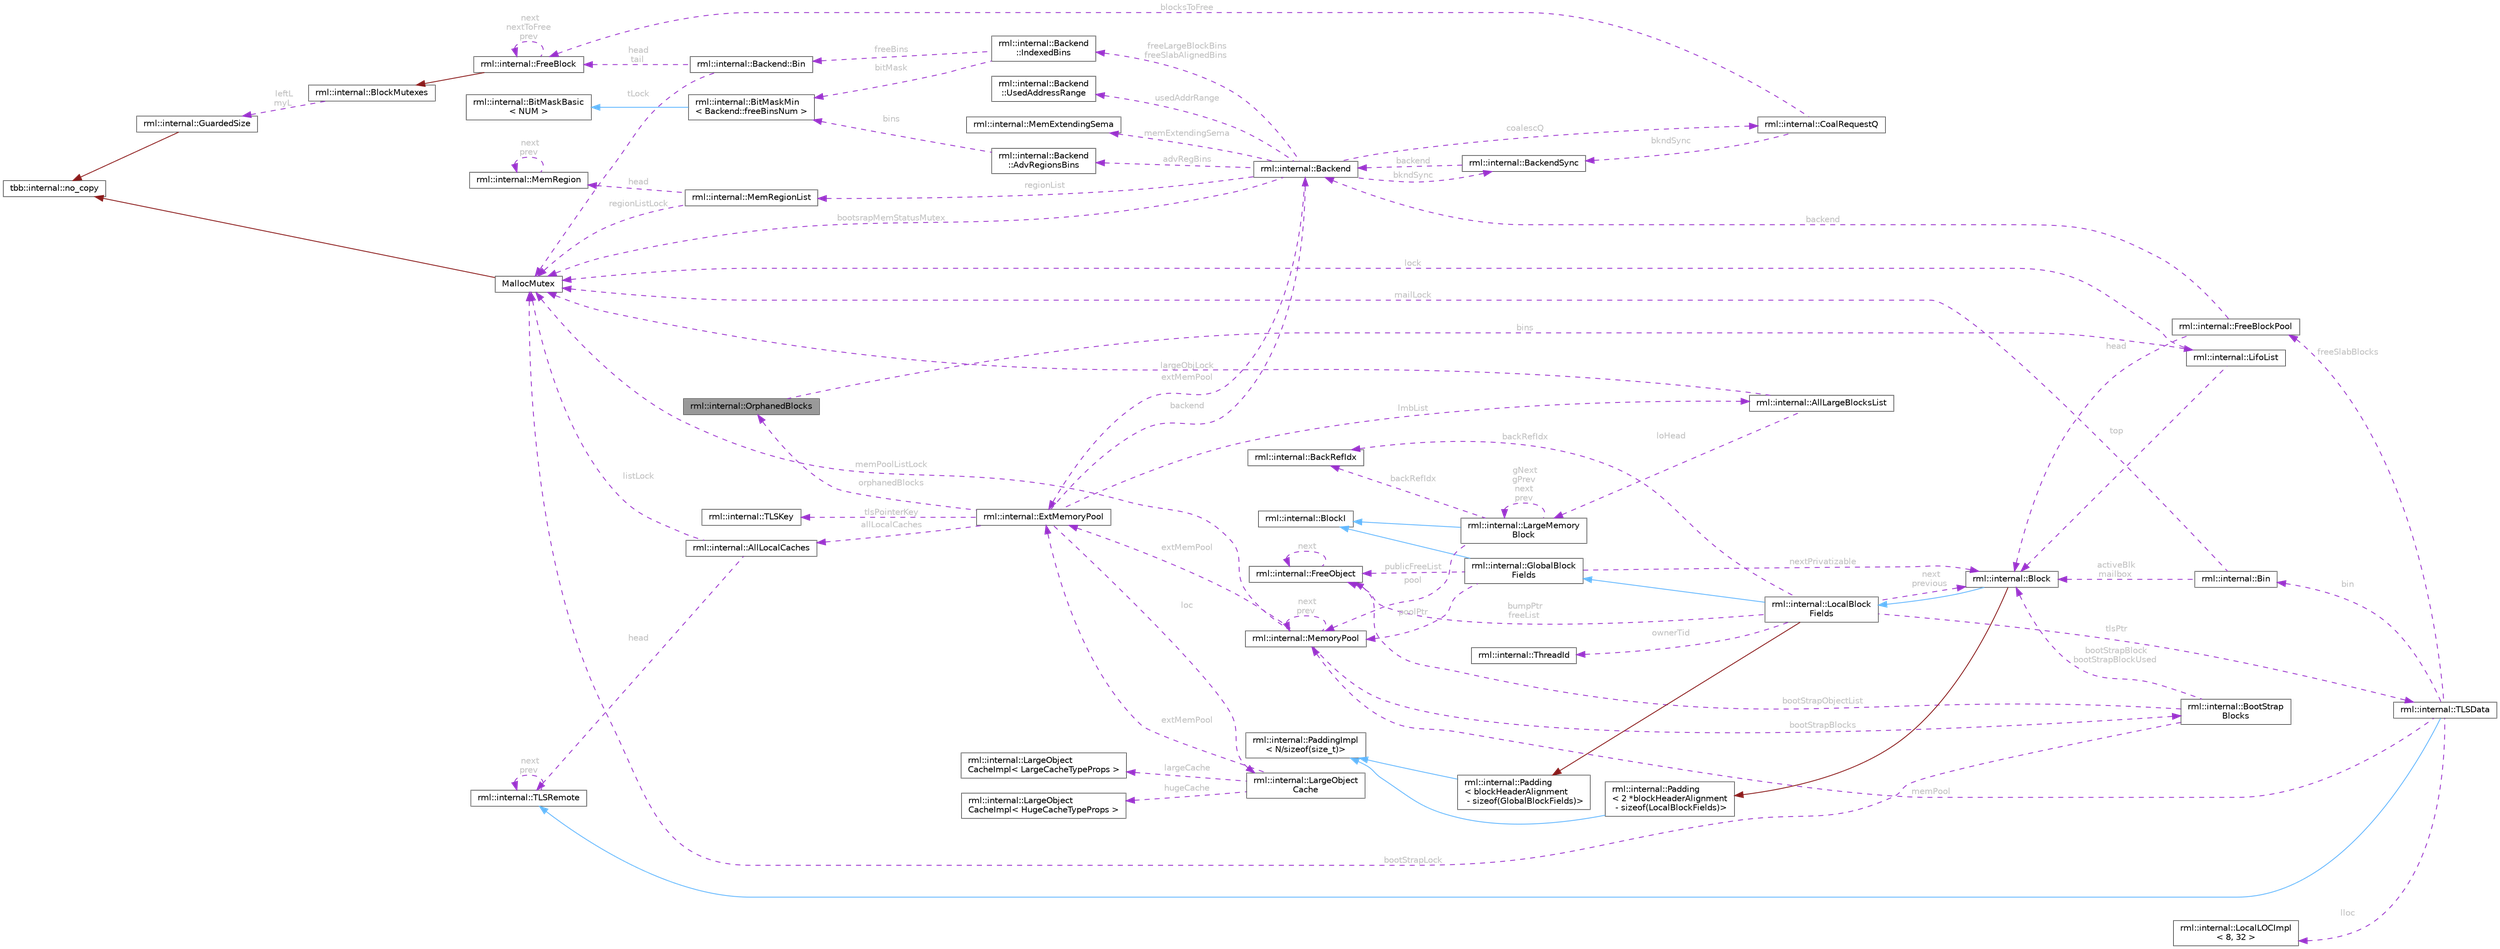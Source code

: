 digraph "rml::internal::OrphanedBlocks"
{
 // LATEX_PDF_SIZE
  bgcolor="transparent";
  edge [fontname=Helvetica,fontsize=10,labelfontname=Helvetica,labelfontsize=10];
  node [fontname=Helvetica,fontsize=10,shape=box,height=0.2,width=0.4];
  rankdir="LR";
  Node1 [id="Node000001",label="rml::internal::OrphanedBlocks",height=0.2,width=0.4,color="gray40", fillcolor="grey60", style="filled", fontcolor="black",tooltip=" "];
  Node2 -> Node1 [id="edge1_Node000001_Node000002",dir="back",color="darkorchid3",style="dashed",tooltip=" ",label=" bins",fontcolor="grey" ];
  Node2 [id="Node000002",label="rml::internal::LifoList",height=0.2,width=0.4,color="gray40", fillcolor="white", style="filled",URL="$classrml_1_1internal_1_1_lifo_list.html",tooltip=" "];
  Node3 -> Node2 [id="edge2_Node000002_Node000003",dir="back",color="darkorchid3",style="dashed",tooltip=" ",label=" top",fontcolor="grey" ];
  Node3 [id="Node000003",label="rml::internal::Block",height=0.2,width=0.4,color="gray40", fillcolor="white", style="filled",URL="$classrml_1_1internal_1_1_block.html",tooltip=" "];
  Node4 -> Node3 [id="edge3_Node000003_Node000004",dir="back",color="steelblue1",style="solid",tooltip=" "];
  Node4 [id="Node000004",label="rml::internal::LocalBlock\lFields",height=0.2,width=0.4,color="gray40", fillcolor="white", style="filled",URL="$classrml_1_1internal_1_1_local_block_fields.html",tooltip=" "];
  Node5 -> Node4 [id="edge4_Node000004_Node000005",dir="back",color="steelblue1",style="solid",tooltip=" "];
  Node5 [id="Node000005",label="rml::internal::GlobalBlock\lFields",height=0.2,width=0.4,color="gray40", fillcolor="white", style="filled",URL="$classrml_1_1internal_1_1_global_block_fields.html",tooltip=" "];
  Node6 -> Node5 [id="edge5_Node000005_Node000006",dir="back",color="steelblue1",style="solid",tooltip=" "];
  Node6 [id="Node000006",label="rml::internal::BlockI",height=0.2,width=0.4,color="gray40", fillcolor="white", style="filled",URL="$classrml_1_1internal_1_1_block_i.html",tooltip=" "];
  Node7 -> Node5 [id="edge6_Node000005_Node000007",dir="back",color="darkorchid3",style="dashed",tooltip=" ",label=" publicFreeList",fontcolor="grey" ];
  Node7 [id="Node000007",label="rml::internal::FreeObject",height=0.2,width=0.4,color="gray40", fillcolor="white", style="filled",URL="$structrml_1_1internal_1_1_free_object.html",tooltip=" "];
  Node7 -> Node7 [id="edge7_Node000007_Node000007",dir="back",color="darkorchid3",style="dashed",tooltip=" ",label=" next",fontcolor="grey" ];
  Node3 -> Node5 [id="edge8_Node000005_Node000003",dir="back",color="darkorchid3",style="dashed",tooltip=" ",label=" nextPrivatizable",fontcolor="grey" ];
  Node8 -> Node5 [id="edge9_Node000005_Node000008",dir="back",color="darkorchid3",style="dashed",tooltip=" ",label=" poolPtr",fontcolor="grey" ];
  Node8 [id="Node000008",label="rml::internal::MemoryPool",height=0.2,width=0.4,color="gray40", fillcolor="white", style="filled",URL="$classrml_1_1internal_1_1_memory_pool.html",tooltip=" "];
  Node9 -> Node8 [id="edge10_Node000008_Node000009",dir="back",color="darkorchid3",style="dashed",tooltip=" ",label=" memPoolListLock",fontcolor="grey" ];
  Node9 [id="Node000009",label="MallocMutex",height=0.2,width=0.4,color="gray40", fillcolor="white", style="filled",URL="$class_malloc_mutex.html",tooltip="Stripped down version of spin_mutex."];
  Node10 -> Node9 [id="edge11_Node000009_Node000010",dir="back",color="firebrick4",style="solid",tooltip=" "];
  Node10 [id="Node000010",label="tbb::internal::no_copy",height=0.2,width=0.4,color="gray40", fillcolor="white", style="filled",tooltip=" "];
  Node8 -> Node8 [id="edge12_Node000008_Node000008",dir="back",color="darkorchid3",style="dashed",tooltip=" ",label=" next\nprev",fontcolor="grey" ];
  Node11 -> Node8 [id="edge13_Node000008_Node000011",dir="back",color="darkorchid3",style="dashed",tooltip=" ",label=" extMemPool",fontcolor="grey" ];
  Node11 [id="Node000011",label="rml::internal::ExtMemoryPool",height=0.2,width=0.4,color="gray40", fillcolor="white", style="filled",URL="$structrml_1_1internal_1_1_ext_memory_pool.html",tooltip=" "];
  Node12 -> Node11 [id="edge14_Node000011_Node000012",dir="back",color="darkorchid3",style="dashed",tooltip=" ",label=" backend",fontcolor="grey" ];
  Node12 [id="Node000012",label="rml::internal::Backend",height=0.2,width=0.4,color="gray40", fillcolor="white", style="filled",URL="$classrml_1_1internal_1_1_backend.html",tooltip=" "];
  Node11 -> Node12 [id="edge15_Node000012_Node000011",dir="back",color="darkorchid3",style="dashed",tooltip=" ",label=" extMemPool",fontcolor="grey" ];
  Node13 -> Node12 [id="edge16_Node000012_Node000013",dir="back",color="darkorchid3",style="dashed",tooltip=" ",label=" regionList",fontcolor="grey" ];
  Node13 [id="Node000013",label="rml::internal::MemRegionList",height=0.2,width=0.4,color="gray40", fillcolor="white", style="filled",URL="$classrml_1_1internal_1_1_mem_region_list.html",tooltip=" "];
  Node9 -> Node13 [id="edge17_Node000013_Node000009",dir="back",color="darkorchid3",style="dashed",tooltip=" ",label=" regionListLock",fontcolor="grey" ];
  Node14 -> Node13 [id="edge18_Node000013_Node000014",dir="back",color="darkorchid3",style="dashed",tooltip=" ",label=" head",fontcolor="grey" ];
  Node14 [id="Node000014",label="rml::internal::MemRegion",height=0.2,width=0.4,color="gray40", fillcolor="white", style="filled",URL="$structrml_1_1internal_1_1_mem_region.html",tooltip=" "];
  Node14 -> Node14 [id="edge19_Node000014_Node000014",dir="back",color="darkorchid3",style="dashed",tooltip=" ",label=" next\nprev",fontcolor="grey" ];
  Node15 -> Node12 [id="edge20_Node000012_Node000015",dir="back",color="darkorchid3",style="dashed",tooltip=" ",label=" coalescQ",fontcolor="grey" ];
  Node15 [id="Node000015",label="rml::internal::CoalRequestQ",height=0.2,width=0.4,color="gray40", fillcolor="white", style="filled",URL="$classrml_1_1internal_1_1_coal_request_q.html",tooltip=" "];
  Node16 -> Node15 [id="edge21_Node000015_Node000016",dir="back",color="darkorchid3",style="dashed",tooltip=" ",label=" blocksToFree",fontcolor="grey" ];
  Node16 [id="Node000016",label="rml::internal::FreeBlock",height=0.2,width=0.4,color="gray40", fillcolor="white", style="filled",URL="$classrml_1_1internal_1_1_free_block.html",tooltip=" "];
  Node17 -> Node16 [id="edge22_Node000016_Node000017",dir="back",color="firebrick4",style="solid",tooltip=" "];
  Node17 [id="Node000017",label="rml::internal::BlockMutexes",height=0.2,width=0.4,color="gray40", fillcolor="white", style="filled",URL="$classrml_1_1internal_1_1_block_mutexes.html",tooltip=" "];
  Node18 -> Node17 [id="edge23_Node000017_Node000018",dir="back",color="darkorchid3",style="dashed",tooltip=" ",label=" leftL\nmyL",fontcolor="grey" ];
  Node18 [id="Node000018",label="rml::internal::GuardedSize",height=0.2,width=0.4,color="gray40", fillcolor="white", style="filled",URL="$classrml_1_1internal_1_1_guarded_size.html",tooltip=" "];
  Node10 -> Node18 [id="edge24_Node000018_Node000010",dir="back",color="firebrick4",style="solid",tooltip=" "];
  Node16 -> Node16 [id="edge25_Node000016_Node000016",dir="back",color="darkorchid3",style="dashed",tooltip=" ",label=" next\nnextToFree\nprev",fontcolor="grey" ];
  Node19 -> Node15 [id="edge26_Node000015_Node000019",dir="back",color="darkorchid3",style="dashed",tooltip=" ",label=" bkndSync",fontcolor="grey" ];
  Node19 [id="Node000019",label="rml::internal::BackendSync",height=0.2,width=0.4,color="gray40", fillcolor="white", style="filled",URL="$classrml_1_1internal_1_1_backend_sync.html",tooltip=" "];
  Node12 -> Node19 [id="edge27_Node000019_Node000012",dir="back",color="darkorchid3",style="dashed",tooltip=" ",label=" backend",fontcolor="grey" ];
  Node19 -> Node12 [id="edge28_Node000012_Node000019",dir="back",color="darkorchid3",style="dashed",tooltip=" ",label=" bkndSync",fontcolor="grey" ];
  Node20 -> Node12 [id="edge29_Node000012_Node000020",dir="back",color="darkorchid3",style="dashed",tooltip=" ",label=" memExtendingSema",fontcolor="grey" ];
  Node20 [id="Node000020",label="rml::internal::MemExtendingSema",height=0.2,width=0.4,color="gray40", fillcolor="white", style="filled",URL="$classrml_1_1internal_1_1_mem_extending_sema.html",tooltip=" "];
  Node21 -> Node12 [id="edge30_Node000012_Node000021",dir="back",color="darkorchid3",style="dashed",tooltip=" ",label=" usedAddrRange",fontcolor="grey" ];
  Node21 [id="Node000021",label="rml::internal::Backend\l::UsedAddressRange",height=0.2,width=0.4,color="gray40", fillcolor="white", style="filled",URL="$classrml_1_1internal_1_1_backend_1_1_used_address_range.html",tooltip=" "];
  Node9 -> Node12 [id="edge31_Node000012_Node000009",dir="back",color="darkorchid3",style="dashed",tooltip=" ",label=" bootsrapMemStatusMutex",fontcolor="grey" ];
  Node22 -> Node12 [id="edge32_Node000012_Node000022",dir="back",color="darkorchid3",style="dashed",tooltip=" ",label=" advRegBins",fontcolor="grey" ];
  Node22 [id="Node000022",label="rml::internal::Backend\l::AdvRegionsBins",height=0.2,width=0.4,color="gray40", fillcolor="white", style="filled",URL="$classrml_1_1internal_1_1_backend_1_1_adv_regions_bins.html",tooltip=" "];
  Node23 -> Node22 [id="edge33_Node000022_Node000023",dir="back",color="darkorchid3",style="dashed",tooltip=" ",label=" bins",fontcolor="grey" ];
  Node23 [id="Node000023",label="rml::internal::BitMaskMin\l\< Backend::freeBinsNum \>",height=0.2,width=0.4,color="gray40", fillcolor="white", style="filled",URL="$classrml_1_1internal_1_1_bit_mask_min.html",tooltip=" "];
  Node24 -> Node23 [id="edge34_Node000023_Node000024",dir="back",color="steelblue1",style="solid",tooltip=" "];
  Node24 [id="Node000024",label="rml::internal::BitMaskBasic\l\< NUM \>",height=0.2,width=0.4,color="gray40", fillcolor="white", style="filled",URL="$classrml_1_1internal_1_1_bit_mask_basic.html",tooltip=" "];
  Node25 -> Node12 [id="edge35_Node000012_Node000025",dir="back",color="darkorchid3",style="dashed",tooltip=" ",label=" freeLargeBlockBins\nfreeSlabAlignedBins",fontcolor="grey" ];
  Node25 [id="Node000025",label="rml::internal::Backend\l::IndexedBins",height=0.2,width=0.4,color="gray40", fillcolor="white", style="filled",URL="$classrml_1_1internal_1_1_backend_1_1_indexed_bins.html",tooltip=" "];
  Node23 -> Node25 [id="edge36_Node000025_Node000023",dir="back",color="darkorchid3",style="dashed",tooltip=" ",label=" bitMask",fontcolor="grey" ];
  Node26 -> Node25 [id="edge37_Node000025_Node000026",dir="back",color="darkorchid3",style="dashed",tooltip=" ",label=" freeBins",fontcolor="grey" ];
  Node26 [id="Node000026",label="rml::internal::Backend::Bin",height=0.2,width=0.4,color="gray40", fillcolor="white", style="filled",URL="$structrml_1_1internal_1_1_backend_1_1_bin.html",tooltip=" "];
  Node16 -> Node26 [id="edge38_Node000026_Node000016",dir="back",color="darkorchid3",style="dashed",tooltip=" ",label=" head\ntail",fontcolor="grey" ];
  Node9 -> Node26 [id="edge39_Node000026_Node000009",dir="back",color="darkorchid3",style="dashed",tooltip=" ",label=" tLock",fontcolor="grey" ];
  Node27 -> Node11 [id="edge40_Node000011_Node000027",dir="back",color="darkorchid3",style="dashed",tooltip=" ",label=" loc",fontcolor="grey" ];
  Node27 [id="Node000027",label="rml::internal::LargeObject\lCache",height=0.2,width=0.4,color="gray40", fillcolor="white", style="filled",URL="$classrml_1_1internal_1_1_large_object_cache.html",tooltip=" "];
  Node28 -> Node27 [id="edge41_Node000027_Node000028",dir="back",color="darkorchid3",style="dashed",tooltip=" ",label=" hugeCache",fontcolor="grey" ];
  Node28 [id="Node000028",label="rml::internal::LargeObject\lCacheImpl\< HugeCacheTypeProps \>",height=0.2,width=0.4,color="gray40", fillcolor="white", style="filled",URL="$classrml_1_1internal_1_1_large_object_cache_impl.html",tooltip=" "];
  Node29 -> Node27 [id="edge42_Node000027_Node000029",dir="back",color="darkorchid3",style="dashed",tooltip=" ",label=" largeCache",fontcolor="grey" ];
  Node29 [id="Node000029",label="rml::internal::LargeObject\lCacheImpl\< LargeCacheTypeProps \>",height=0.2,width=0.4,color="gray40", fillcolor="white", style="filled",URL="$classrml_1_1internal_1_1_large_object_cache_impl.html",tooltip=" "];
  Node11 -> Node27 [id="edge43_Node000027_Node000011",dir="back",color="darkorchid3",style="dashed",tooltip=" ",label=" extMemPool",fontcolor="grey" ];
  Node30 -> Node11 [id="edge44_Node000011_Node000030",dir="back",color="darkorchid3",style="dashed",tooltip=" ",label=" allLocalCaches",fontcolor="grey" ];
  Node30 [id="Node000030",label="rml::internal::AllLocalCaches",height=0.2,width=0.4,color="gray40", fillcolor="white", style="filled",URL="$classrml_1_1internal_1_1_all_local_caches.html",tooltip=" "];
  Node31 -> Node30 [id="edge45_Node000030_Node000031",dir="back",color="darkorchid3",style="dashed",tooltip=" ",label=" head",fontcolor="grey" ];
  Node31 [id="Node000031",label="rml::internal::TLSRemote",height=0.2,width=0.4,color="gray40", fillcolor="white", style="filled",URL="$structrml_1_1internal_1_1_t_l_s_remote.html",tooltip=" "];
  Node31 -> Node31 [id="edge46_Node000031_Node000031",dir="back",color="darkorchid3",style="dashed",tooltip=" ",label=" next\nprev",fontcolor="grey" ];
  Node9 -> Node30 [id="edge47_Node000030_Node000009",dir="back",color="darkorchid3",style="dashed",tooltip=" ",label=" listLock",fontcolor="grey" ];
  Node1 -> Node11 [id="edge48_Node000011_Node000001",dir="back",color="darkorchid3",style="dashed",tooltip=" ",label=" orphanedBlocks",fontcolor="grey" ];
  Node32 -> Node11 [id="edge49_Node000011_Node000032",dir="back",color="darkorchid3",style="dashed",tooltip=" ",label=" lmbList",fontcolor="grey" ];
  Node32 [id="Node000032",label="rml::internal::AllLargeBlocksList",height=0.2,width=0.4,color="gray40", fillcolor="white", style="filled",URL="$classrml_1_1internal_1_1_all_large_blocks_list.html",tooltip=" "];
  Node9 -> Node32 [id="edge50_Node000032_Node000009",dir="back",color="darkorchid3",style="dashed",tooltip=" ",label=" largeObjLock",fontcolor="grey" ];
  Node33 -> Node32 [id="edge51_Node000032_Node000033",dir="back",color="darkorchid3",style="dashed",tooltip=" ",label=" loHead",fontcolor="grey" ];
  Node33 [id="Node000033",label="rml::internal::LargeMemory\lBlock",height=0.2,width=0.4,color="gray40", fillcolor="white", style="filled",URL="$structrml_1_1internal_1_1_large_memory_block.html",tooltip=" "];
  Node6 -> Node33 [id="edge52_Node000033_Node000006",dir="back",color="steelblue1",style="solid",tooltip=" "];
  Node8 -> Node33 [id="edge53_Node000033_Node000008",dir="back",color="darkorchid3",style="dashed",tooltip=" ",label=" pool",fontcolor="grey" ];
  Node33 -> Node33 [id="edge54_Node000033_Node000033",dir="back",color="darkorchid3",style="dashed",tooltip=" ",label=" gNext\ngPrev\nnext\nprev",fontcolor="grey" ];
  Node34 -> Node33 [id="edge55_Node000033_Node000034",dir="back",color="darkorchid3",style="dashed",tooltip=" ",label=" backRefIdx",fontcolor="grey" ];
  Node34 [id="Node000034",label="rml::internal::BackRefIdx",height=0.2,width=0.4,color="gray40", fillcolor="white", style="filled",URL="$classrml_1_1internal_1_1_back_ref_idx.html",tooltip=" "];
  Node35 -> Node11 [id="edge56_Node000011_Node000035",dir="back",color="darkorchid3",style="dashed",tooltip=" ",label=" tlsPointerKey",fontcolor="grey" ];
  Node35 [id="Node000035",label="rml::internal::TLSKey",height=0.2,width=0.4,color="gray40", fillcolor="white", style="filled",URL="$classrml_1_1internal_1_1_t_l_s_key.html",tooltip=" "];
  Node36 -> Node8 [id="edge57_Node000008_Node000036",dir="back",color="darkorchid3",style="dashed",tooltip=" ",label=" bootStrapBlocks",fontcolor="grey" ];
  Node36 [id="Node000036",label="rml::internal::BootStrap\lBlocks",height=0.2,width=0.4,color="gray40", fillcolor="white", style="filled",URL="$classrml_1_1internal_1_1_boot_strap_blocks.html",tooltip=" "];
  Node9 -> Node36 [id="edge58_Node000036_Node000009",dir="back",color="darkorchid3",style="dashed",tooltip=" ",label=" bootStrapLock",fontcolor="grey" ];
  Node3 -> Node36 [id="edge59_Node000036_Node000003",dir="back",color="darkorchid3",style="dashed",tooltip=" ",label=" bootStrapBlock\nbootStrapBlockUsed",fontcolor="grey" ];
  Node7 -> Node36 [id="edge60_Node000036_Node000007",dir="back",color="darkorchid3",style="dashed",tooltip=" ",label=" bootStrapObjectList",fontcolor="grey" ];
  Node37 -> Node4 [id="edge61_Node000004_Node000037",dir="back",color="firebrick4",style="solid",tooltip=" "];
  Node37 [id="Node000037",label="rml::internal::Padding\l\< blockHeaderAlignment\l - sizeof(GlobalBlockFields)\>",height=0.2,width=0.4,color="gray40", fillcolor="white", style="filled",URL="$structrml_1_1internal_1_1_padding.html",tooltip=" "];
  Node38 -> Node37 [id="edge62_Node000037_Node000038",dir="back",color="steelblue1",style="solid",tooltip=" "];
  Node38 [id="Node000038",label="rml::internal::PaddingImpl\l\< N/sizeof(size_t)\>",height=0.2,width=0.4,color="gray40", fillcolor="white", style="filled",URL="$structrml_1_1internal_1_1_padding_impl.html",tooltip=" "];
  Node3 -> Node4 [id="edge63_Node000004_Node000003",dir="back",color="darkorchid3",style="dashed",tooltip=" ",label=" next\nprevious",fontcolor="grey" ];
  Node7 -> Node4 [id="edge64_Node000004_Node000007",dir="back",color="darkorchid3",style="dashed",tooltip=" ",label=" bumpPtr\nfreeList",fontcolor="grey" ];
  Node39 -> Node4 [id="edge65_Node000004_Node000039",dir="back",color="darkorchid3",style="dashed",tooltip=" ",label=" tlsPtr",fontcolor="grey" ];
  Node39 [id="Node000039",label="rml::internal::TLSData",height=0.2,width=0.4,color="gray40", fillcolor="white", style="filled",URL="$classrml_1_1internal_1_1_t_l_s_data.html",tooltip=" "];
  Node31 -> Node39 [id="edge66_Node000039_Node000031",dir="back",color="steelblue1",style="solid",tooltip=" "];
  Node8 -> Node39 [id="edge67_Node000039_Node000008",dir="back",color="darkorchid3",style="dashed",tooltip=" ",label=" memPool",fontcolor="grey" ];
  Node40 -> Node39 [id="edge68_Node000039_Node000040",dir="back",color="darkorchid3",style="dashed",tooltip=" ",label=" bin",fontcolor="grey" ];
  Node40 [id="Node000040",label="rml::internal::Bin",height=0.2,width=0.4,color="gray40", fillcolor="white", style="filled",URL="$classrml_1_1internal_1_1_bin.html",tooltip=" "];
  Node3 -> Node40 [id="edge69_Node000040_Node000003",dir="back",color="darkorchid3",style="dashed",tooltip=" ",label=" activeBlk\nmailbox",fontcolor="grey" ];
  Node9 -> Node40 [id="edge70_Node000040_Node000009",dir="back",color="darkorchid3",style="dashed",tooltip=" ",label=" mailLock",fontcolor="grey" ];
  Node41 -> Node39 [id="edge71_Node000039_Node000041",dir="back",color="darkorchid3",style="dashed",tooltip=" ",label=" freeSlabBlocks",fontcolor="grey" ];
  Node41 [id="Node000041",label="rml::internal::FreeBlockPool",height=0.2,width=0.4,color="gray40", fillcolor="white", style="filled",URL="$classrml_1_1internal_1_1_free_block_pool.html",tooltip=" "];
  Node3 -> Node41 [id="edge72_Node000041_Node000003",dir="back",color="darkorchid3",style="dashed",tooltip=" ",label=" head",fontcolor="grey" ];
  Node12 -> Node41 [id="edge73_Node000041_Node000012",dir="back",color="darkorchid3",style="dashed",tooltip=" ",label=" backend",fontcolor="grey" ];
  Node42 -> Node39 [id="edge74_Node000039_Node000042",dir="back",color="darkorchid3",style="dashed",tooltip=" ",label=" lloc",fontcolor="grey" ];
  Node42 [id="Node000042",label="rml::internal::LocalLOCImpl\l\< 8, 32 \>",height=0.2,width=0.4,color="gray40", fillcolor="white", style="filled",URL="$classrml_1_1internal_1_1_local_l_o_c_impl.html",tooltip=" "];
  Node43 -> Node4 [id="edge75_Node000004_Node000043",dir="back",color="darkorchid3",style="dashed",tooltip=" ",label=" ownerTid",fontcolor="grey" ];
  Node43 [id="Node000043",label="rml::internal::ThreadId",height=0.2,width=0.4,color="gray40", fillcolor="white", style="filled",URL="$classrml_1_1internal_1_1_thread_id.html",tooltip=" "];
  Node34 -> Node4 [id="edge76_Node000004_Node000034",dir="back",color="darkorchid3",style="dashed",tooltip=" ",label=" backRefIdx",fontcolor="grey" ];
  Node44 -> Node3 [id="edge77_Node000003_Node000044",dir="back",color="firebrick4",style="solid",tooltip=" "];
  Node44 [id="Node000044",label="rml::internal::Padding\l\< 2 *blockHeaderAlignment\l - sizeof(LocalBlockFields)\>",height=0.2,width=0.4,color="gray40", fillcolor="white", style="filled",URL="$structrml_1_1internal_1_1_padding.html",tooltip=" "];
  Node38 -> Node44 [id="edge78_Node000044_Node000038",dir="back",color="steelblue1",style="solid",tooltip=" "];
  Node9 -> Node2 [id="edge79_Node000002_Node000009",dir="back",color="darkorchid3",style="dashed",tooltip=" ",label=" lock",fontcolor="grey" ];
}
